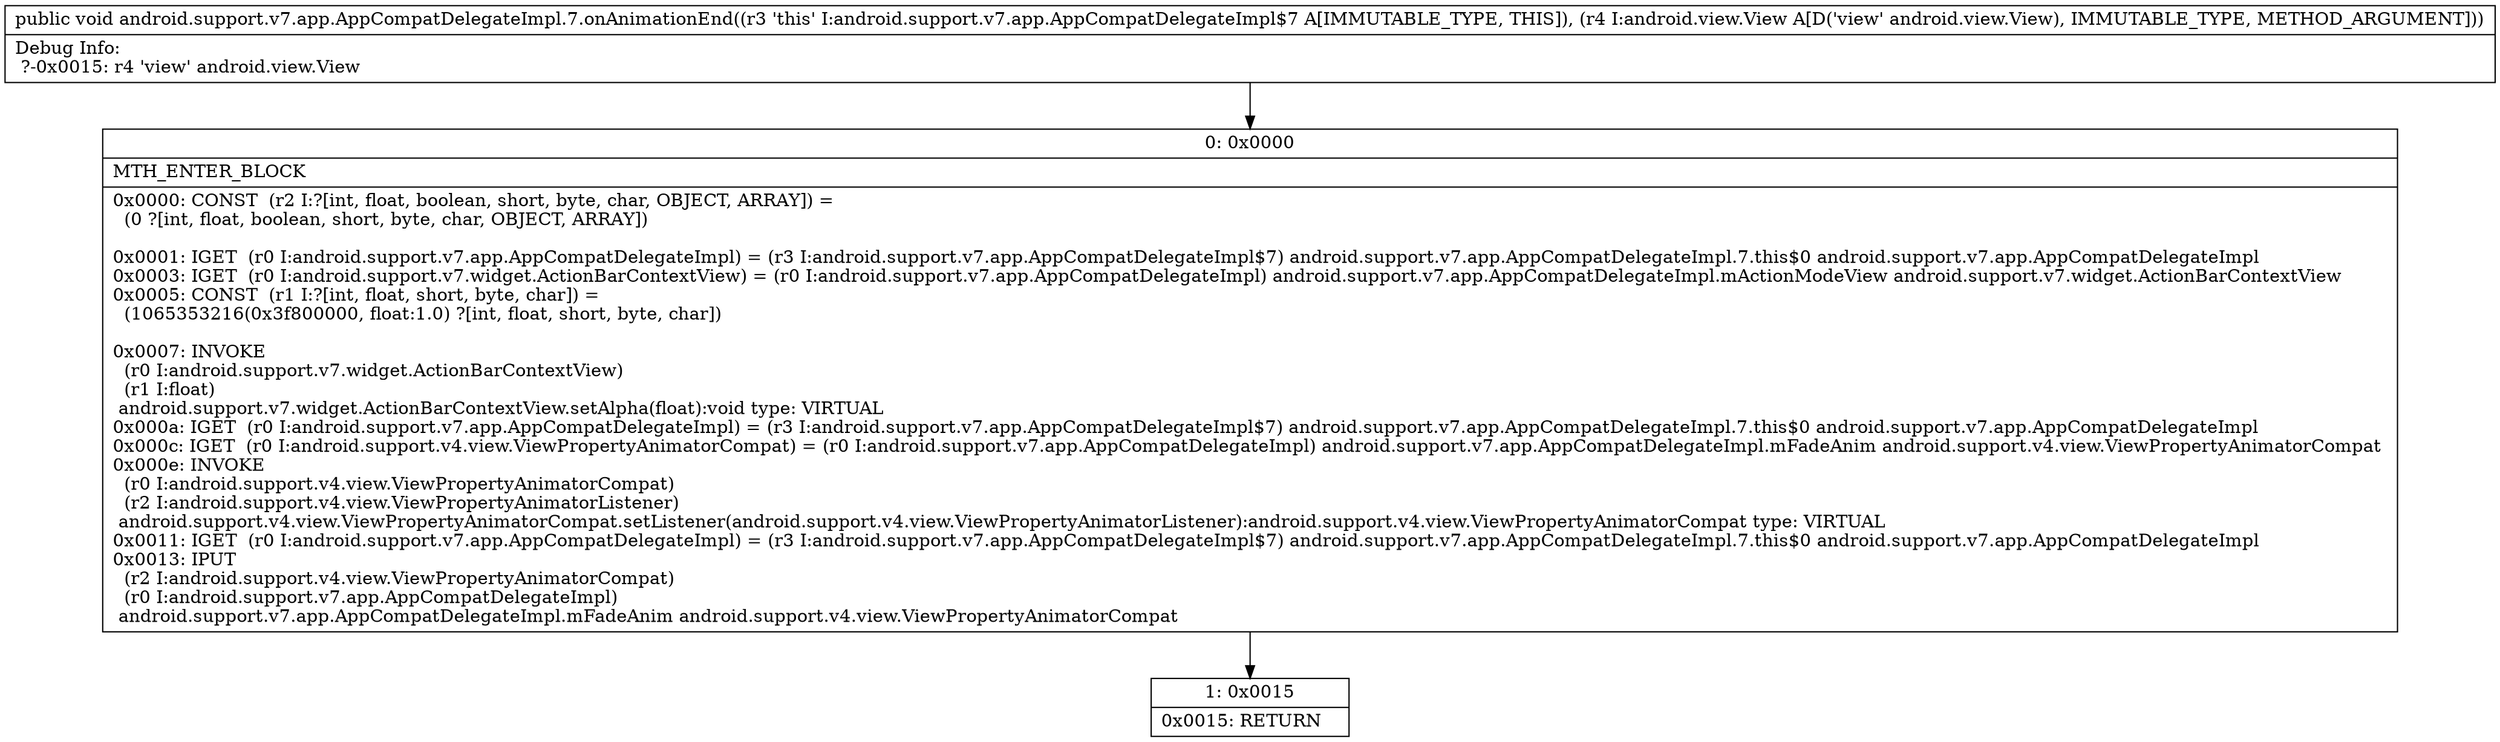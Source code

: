 digraph "CFG forandroid.support.v7.app.AppCompatDelegateImpl.7.onAnimationEnd(Landroid\/view\/View;)V" {
Node_0 [shape=record,label="{0\:\ 0x0000|MTH_ENTER_BLOCK\l|0x0000: CONST  (r2 I:?[int, float, boolean, short, byte, char, OBJECT, ARRAY]) = \l  (0 ?[int, float, boolean, short, byte, char, OBJECT, ARRAY])\l \l0x0001: IGET  (r0 I:android.support.v7.app.AppCompatDelegateImpl) = (r3 I:android.support.v7.app.AppCompatDelegateImpl$7) android.support.v7.app.AppCompatDelegateImpl.7.this$0 android.support.v7.app.AppCompatDelegateImpl \l0x0003: IGET  (r0 I:android.support.v7.widget.ActionBarContextView) = (r0 I:android.support.v7.app.AppCompatDelegateImpl) android.support.v7.app.AppCompatDelegateImpl.mActionModeView android.support.v7.widget.ActionBarContextView \l0x0005: CONST  (r1 I:?[int, float, short, byte, char]) = \l  (1065353216(0x3f800000, float:1.0) ?[int, float, short, byte, char])\l \l0x0007: INVOKE  \l  (r0 I:android.support.v7.widget.ActionBarContextView)\l  (r1 I:float)\l android.support.v7.widget.ActionBarContextView.setAlpha(float):void type: VIRTUAL \l0x000a: IGET  (r0 I:android.support.v7.app.AppCompatDelegateImpl) = (r3 I:android.support.v7.app.AppCompatDelegateImpl$7) android.support.v7.app.AppCompatDelegateImpl.7.this$0 android.support.v7.app.AppCompatDelegateImpl \l0x000c: IGET  (r0 I:android.support.v4.view.ViewPropertyAnimatorCompat) = (r0 I:android.support.v7.app.AppCompatDelegateImpl) android.support.v7.app.AppCompatDelegateImpl.mFadeAnim android.support.v4.view.ViewPropertyAnimatorCompat \l0x000e: INVOKE  \l  (r0 I:android.support.v4.view.ViewPropertyAnimatorCompat)\l  (r2 I:android.support.v4.view.ViewPropertyAnimatorListener)\l android.support.v4.view.ViewPropertyAnimatorCompat.setListener(android.support.v4.view.ViewPropertyAnimatorListener):android.support.v4.view.ViewPropertyAnimatorCompat type: VIRTUAL \l0x0011: IGET  (r0 I:android.support.v7.app.AppCompatDelegateImpl) = (r3 I:android.support.v7.app.AppCompatDelegateImpl$7) android.support.v7.app.AppCompatDelegateImpl.7.this$0 android.support.v7.app.AppCompatDelegateImpl \l0x0013: IPUT  \l  (r2 I:android.support.v4.view.ViewPropertyAnimatorCompat)\l  (r0 I:android.support.v7.app.AppCompatDelegateImpl)\l android.support.v7.app.AppCompatDelegateImpl.mFadeAnim android.support.v4.view.ViewPropertyAnimatorCompat \l}"];
Node_1 [shape=record,label="{1\:\ 0x0015|0x0015: RETURN   \l}"];
MethodNode[shape=record,label="{public void android.support.v7.app.AppCompatDelegateImpl.7.onAnimationEnd((r3 'this' I:android.support.v7.app.AppCompatDelegateImpl$7 A[IMMUTABLE_TYPE, THIS]), (r4 I:android.view.View A[D('view' android.view.View), IMMUTABLE_TYPE, METHOD_ARGUMENT]))  | Debug Info:\l  ?\-0x0015: r4 'view' android.view.View\l}"];
MethodNode -> Node_0;
Node_0 -> Node_1;
}

